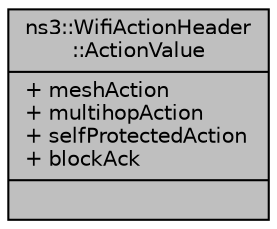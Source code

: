 digraph "ns3::WifiActionHeader::ActionValue"
{
  edge [fontname="Helvetica",fontsize="10",labelfontname="Helvetica",labelfontsize="10"];
  node [fontname="Helvetica",fontsize="10",shape=record];
  Node1 [label="{ns3::WifiActionHeader\l::ActionValue\n|+ meshAction\l+ multihopAction\l+ selfProtectedAction\l+ blockAck\l|}",height=0.2,width=0.4,color="black", fillcolor="grey75", style="filled", fontcolor="black"];
}
